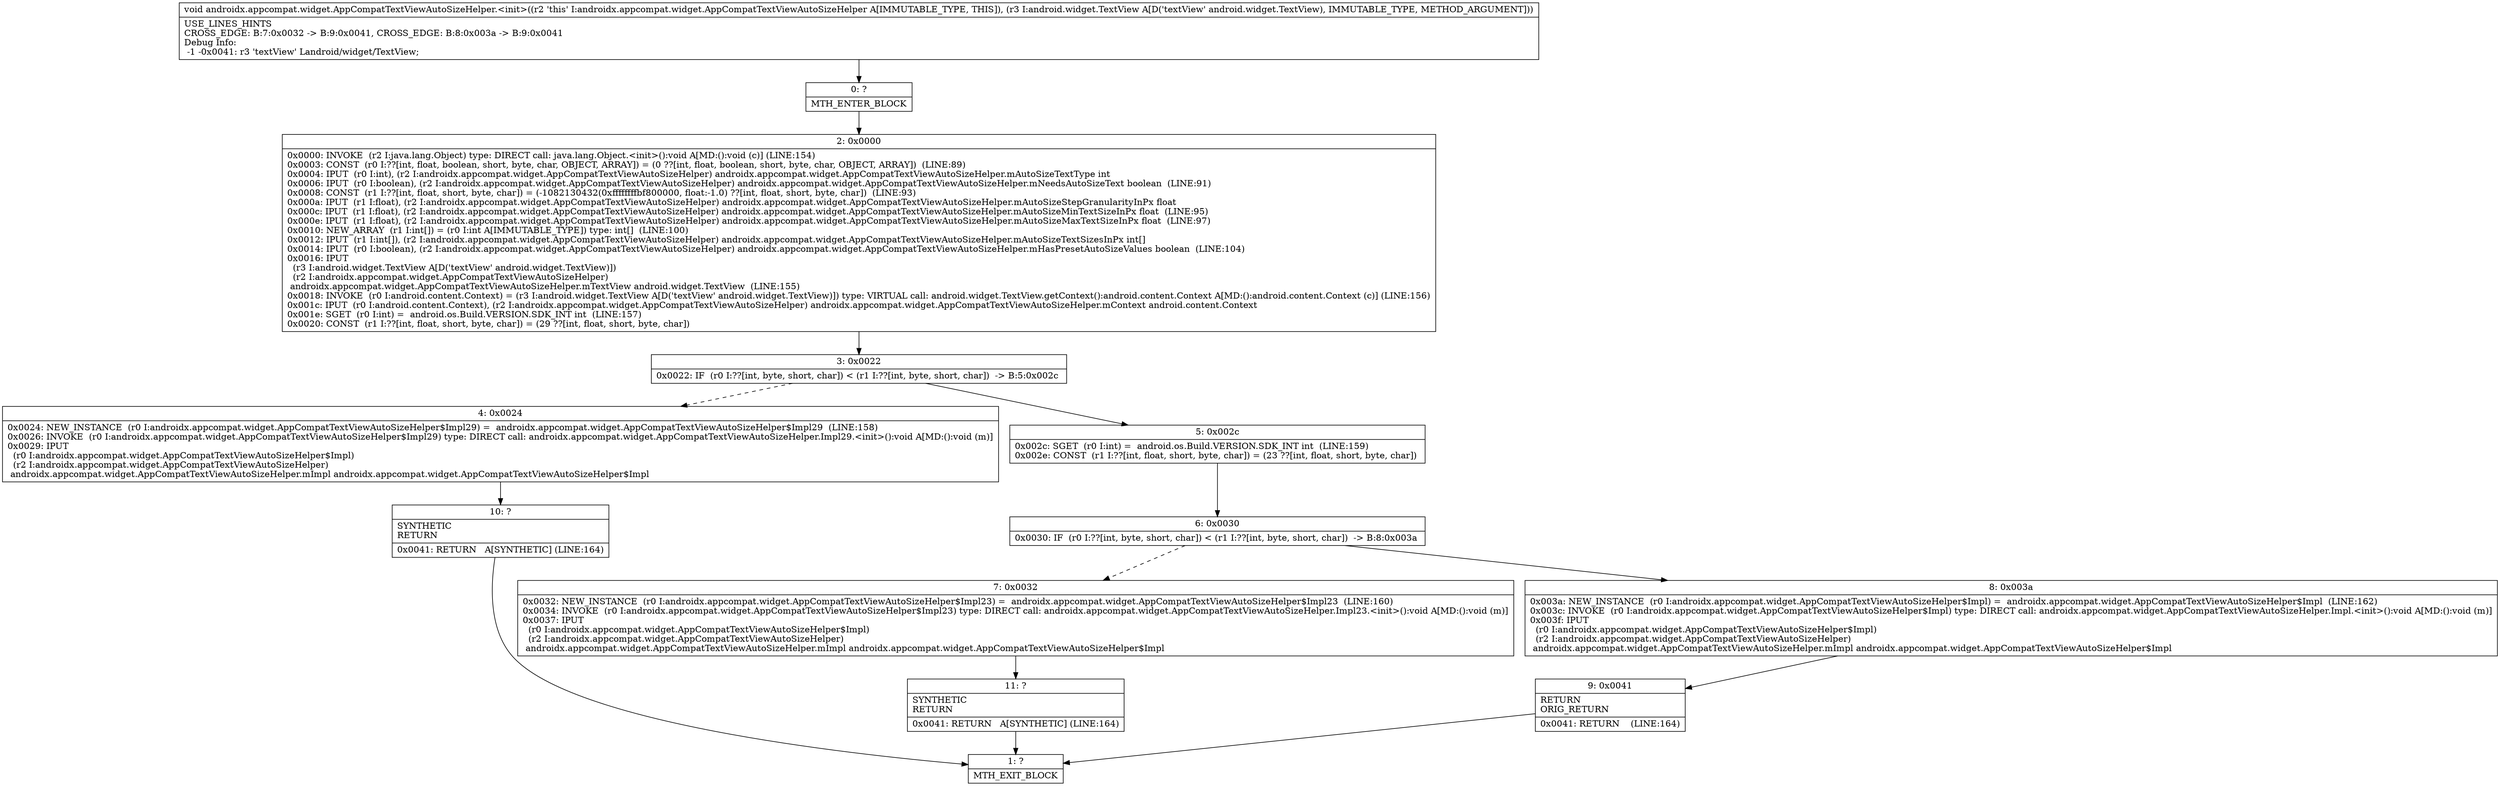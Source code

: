 digraph "CFG forandroidx.appcompat.widget.AppCompatTextViewAutoSizeHelper.\<init\>(Landroid\/widget\/TextView;)V" {
Node_0 [shape=record,label="{0\:\ ?|MTH_ENTER_BLOCK\l}"];
Node_2 [shape=record,label="{2\:\ 0x0000|0x0000: INVOKE  (r2 I:java.lang.Object) type: DIRECT call: java.lang.Object.\<init\>():void A[MD:():void (c)] (LINE:154)\l0x0003: CONST  (r0 I:??[int, float, boolean, short, byte, char, OBJECT, ARRAY]) = (0 ??[int, float, boolean, short, byte, char, OBJECT, ARRAY])  (LINE:89)\l0x0004: IPUT  (r0 I:int), (r2 I:androidx.appcompat.widget.AppCompatTextViewAutoSizeHelper) androidx.appcompat.widget.AppCompatTextViewAutoSizeHelper.mAutoSizeTextType int \l0x0006: IPUT  (r0 I:boolean), (r2 I:androidx.appcompat.widget.AppCompatTextViewAutoSizeHelper) androidx.appcompat.widget.AppCompatTextViewAutoSizeHelper.mNeedsAutoSizeText boolean  (LINE:91)\l0x0008: CONST  (r1 I:??[int, float, short, byte, char]) = (\-1082130432(0xffffffffbf800000, float:\-1.0) ??[int, float, short, byte, char])  (LINE:93)\l0x000a: IPUT  (r1 I:float), (r2 I:androidx.appcompat.widget.AppCompatTextViewAutoSizeHelper) androidx.appcompat.widget.AppCompatTextViewAutoSizeHelper.mAutoSizeStepGranularityInPx float \l0x000c: IPUT  (r1 I:float), (r2 I:androidx.appcompat.widget.AppCompatTextViewAutoSizeHelper) androidx.appcompat.widget.AppCompatTextViewAutoSizeHelper.mAutoSizeMinTextSizeInPx float  (LINE:95)\l0x000e: IPUT  (r1 I:float), (r2 I:androidx.appcompat.widget.AppCompatTextViewAutoSizeHelper) androidx.appcompat.widget.AppCompatTextViewAutoSizeHelper.mAutoSizeMaxTextSizeInPx float  (LINE:97)\l0x0010: NEW_ARRAY  (r1 I:int[]) = (r0 I:int A[IMMUTABLE_TYPE]) type: int[]  (LINE:100)\l0x0012: IPUT  (r1 I:int[]), (r2 I:androidx.appcompat.widget.AppCompatTextViewAutoSizeHelper) androidx.appcompat.widget.AppCompatTextViewAutoSizeHelper.mAutoSizeTextSizesInPx int[] \l0x0014: IPUT  (r0 I:boolean), (r2 I:androidx.appcompat.widget.AppCompatTextViewAutoSizeHelper) androidx.appcompat.widget.AppCompatTextViewAutoSizeHelper.mHasPresetAutoSizeValues boolean  (LINE:104)\l0x0016: IPUT  \l  (r3 I:android.widget.TextView A[D('textView' android.widget.TextView)])\l  (r2 I:androidx.appcompat.widget.AppCompatTextViewAutoSizeHelper)\l androidx.appcompat.widget.AppCompatTextViewAutoSizeHelper.mTextView android.widget.TextView  (LINE:155)\l0x0018: INVOKE  (r0 I:android.content.Context) = (r3 I:android.widget.TextView A[D('textView' android.widget.TextView)]) type: VIRTUAL call: android.widget.TextView.getContext():android.content.Context A[MD:():android.content.Context (c)] (LINE:156)\l0x001c: IPUT  (r0 I:android.content.Context), (r2 I:androidx.appcompat.widget.AppCompatTextViewAutoSizeHelper) androidx.appcompat.widget.AppCompatTextViewAutoSizeHelper.mContext android.content.Context \l0x001e: SGET  (r0 I:int) =  android.os.Build.VERSION.SDK_INT int  (LINE:157)\l0x0020: CONST  (r1 I:??[int, float, short, byte, char]) = (29 ??[int, float, short, byte, char]) \l}"];
Node_3 [shape=record,label="{3\:\ 0x0022|0x0022: IF  (r0 I:??[int, byte, short, char]) \< (r1 I:??[int, byte, short, char])  \-\> B:5:0x002c \l}"];
Node_4 [shape=record,label="{4\:\ 0x0024|0x0024: NEW_INSTANCE  (r0 I:androidx.appcompat.widget.AppCompatTextViewAutoSizeHelper$Impl29) =  androidx.appcompat.widget.AppCompatTextViewAutoSizeHelper$Impl29  (LINE:158)\l0x0026: INVOKE  (r0 I:androidx.appcompat.widget.AppCompatTextViewAutoSizeHelper$Impl29) type: DIRECT call: androidx.appcompat.widget.AppCompatTextViewAutoSizeHelper.Impl29.\<init\>():void A[MD:():void (m)]\l0x0029: IPUT  \l  (r0 I:androidx.appcompat.widget.AppCompatTextViewAutoSizeHelper$Impl)\l  (r2 I:androidx.appcompat.widget.AppCompatTextViewAutoSizeHelper)\l androidx.appcompat.widget.AppCompatTextViewAutoSizeHelper.mImpl androidx.appcompat.widget.AppCompatTextViewAutoSizeHelper$Impl \l}"];
Node_10 [shape=record,label="{10\:\ ?|SYNTHETIC\lRETURN\l|0x0041: RETURN   A[SYNTHETIC] (LINE:164)\l}"];
Node_1 [shape=record,label="{1\:\ ?|MTH_EXIT_BLOCK\l}"];
Node_5 [shape=record,label="{5\:\ 0x002c|0x002c: SGET  (r0 I:int) =  android.os.Build.VERSION.SDK_INT int  (LINE:159)\l0x002e: CONST  (r1 I:??[int, float, short, byte, char]) = (23 ??[int, float, short, byte, char]) \l}"];
Node_6 [shape=record,label="{6\:\ 0x0030|0x0030: IF  (r0 I:??[int, byte, short, char]) \< (r1 I:??[int, byte, short, char])  \-\> B:8:0x003a \l}"];
Node_7 [shape=record,label="{7\:\ 0x0032|0x0032: NEW_INSTANCE  (r0 I:androidx.appcompat.widget.AppCompatTextViewAutoSizeHelper$Impl23) =  androidx.appcompat.widget.AppCompatTextViewAutoSizeHelper$Impl23  (LINE:160)\l0x0034: INVOKE  (r0 I:androidx.appcompat.widget.AppCompatTextViewAutoSizeHelper$Impl23) type: DIRECT call: androidx.appcompat.widget.AppCompatTextViewAutoSizeHelper.Impl23.\<init\>():void A[MD:():void (m)]\l0x0037: IPUT  \l  (r0 I:androidx.appcompat.widget.AppCompatTextViewAutoSizeHelper$Impl)\l  (r2 I:androidx.appcompat.widget.AppCompatTextViewAutoSizeHelper)\l androidx.appcompat.widget.AppCompatTextViewAutoSizeHelper.mImpl androidx.appcompat.widget.AppCompatTextViewAutoSizeHelper$Impl \l}"];
Node_11 [shape=record,label="{11\:\ ?|SYNTHETIC\lRETURN\l|0x0041: RETURN   A[SYNTHETIC] (LINE:164)\l}"];
Node_8 [shape=record,label="{8\:\ 0x003a|0x003a: NEW_INSTANCE  (r0 I:androidx.appcompat.widget.AppCompatTextViewAutoSizeHelper$Impl) =  androidx.appcompat.widget.AppCompatTextViewAutoSizeHelper$Impl  (LINE:162)\l0x003c: INVOKE  (r0 I:androidx.appcompat.widget.AppCompatTextViewAutoSizeHelper$Impl) type: DIRECT call: androidx.appcompat.widget.AppCompatTextViewAutoSizeHelper.Impl.\<init\>():void A[MD:():void (m)]\l0x003f: IPUT  \l  (r0 I:androidx.appcompat.widget.AppCompatTextViewAutoSizeHelper$Impl)\l  (r2 I:androidx.appcompat.widget.AppCompatTextViewAutoSizeHelper)\l androidx.appcompat.widget.AppCompatTextViewAutoSizeHelper.mImpl androidx.appcompat.widget.AppCompatTextViewAutoSizeHelper$Impl \l}"];
Node_9 [shape=record,label="{9\:\ 0x0041|RETURN\lORIG_RETURN\l|0x0041: RETURN    (LINE:164)\l}"];
MethodNode[shape=record,label="{void androidx.appcompat.widget.AppCompatTextViewAutoSizeHelper.\<init\>((r2 'this' I:androidx.appcompat.widget.AppCompatTextViewAutoSizeHelper A[IMMUTABLE_TYPE, THIS]), (r3 I:android.widget.TextView A[D('textView' android.widget.TextView), IMMUTABLE_TYPE, METHOD_ARGUMENT]))  | USE_LINES_HINTS\lCROSS_EDGE: B:7:0x0032 \-\> B:9:0x0041, CROSS_EDGE: B:8:0x003a \-\> B:9:0x0041\lDebug Info:\l  \-1 \-0x0041: r3 'textView' Landroid\/widget\/TextView;\l}"];
MethodNode -> Node_0;Node_0 -> Node_2;
Node_2 -> Node_3;
Node_3 -> Node_4[style=dashed];
Node_3 -> Node_5;
Node_4 -> Node_10;
Node_10 -> Node_1;
Node_5 -> Node_6;
Node_6 -> Node_7[style=dashed];
Node_6 -> Node_8;
Node_7 -> Node_11;
Node_11 -> Node_1;
Node_8 -> Node_9;
Node_9 -> Node_1;
}

